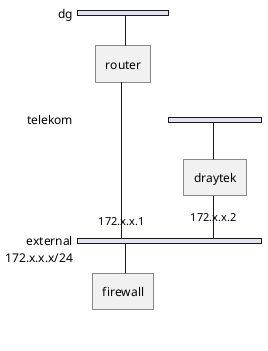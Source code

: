 @startuml network
nwdiag {
  network dg {
    router;
  }
  network telekom {
    draytek;
  }
  network external {
    address = "172.x.x.x/24";

	  router [address = "172.x.x.1"];
	  draytek [address = "172.x.x.2"];

    firewall;
  }
}
@enduml
